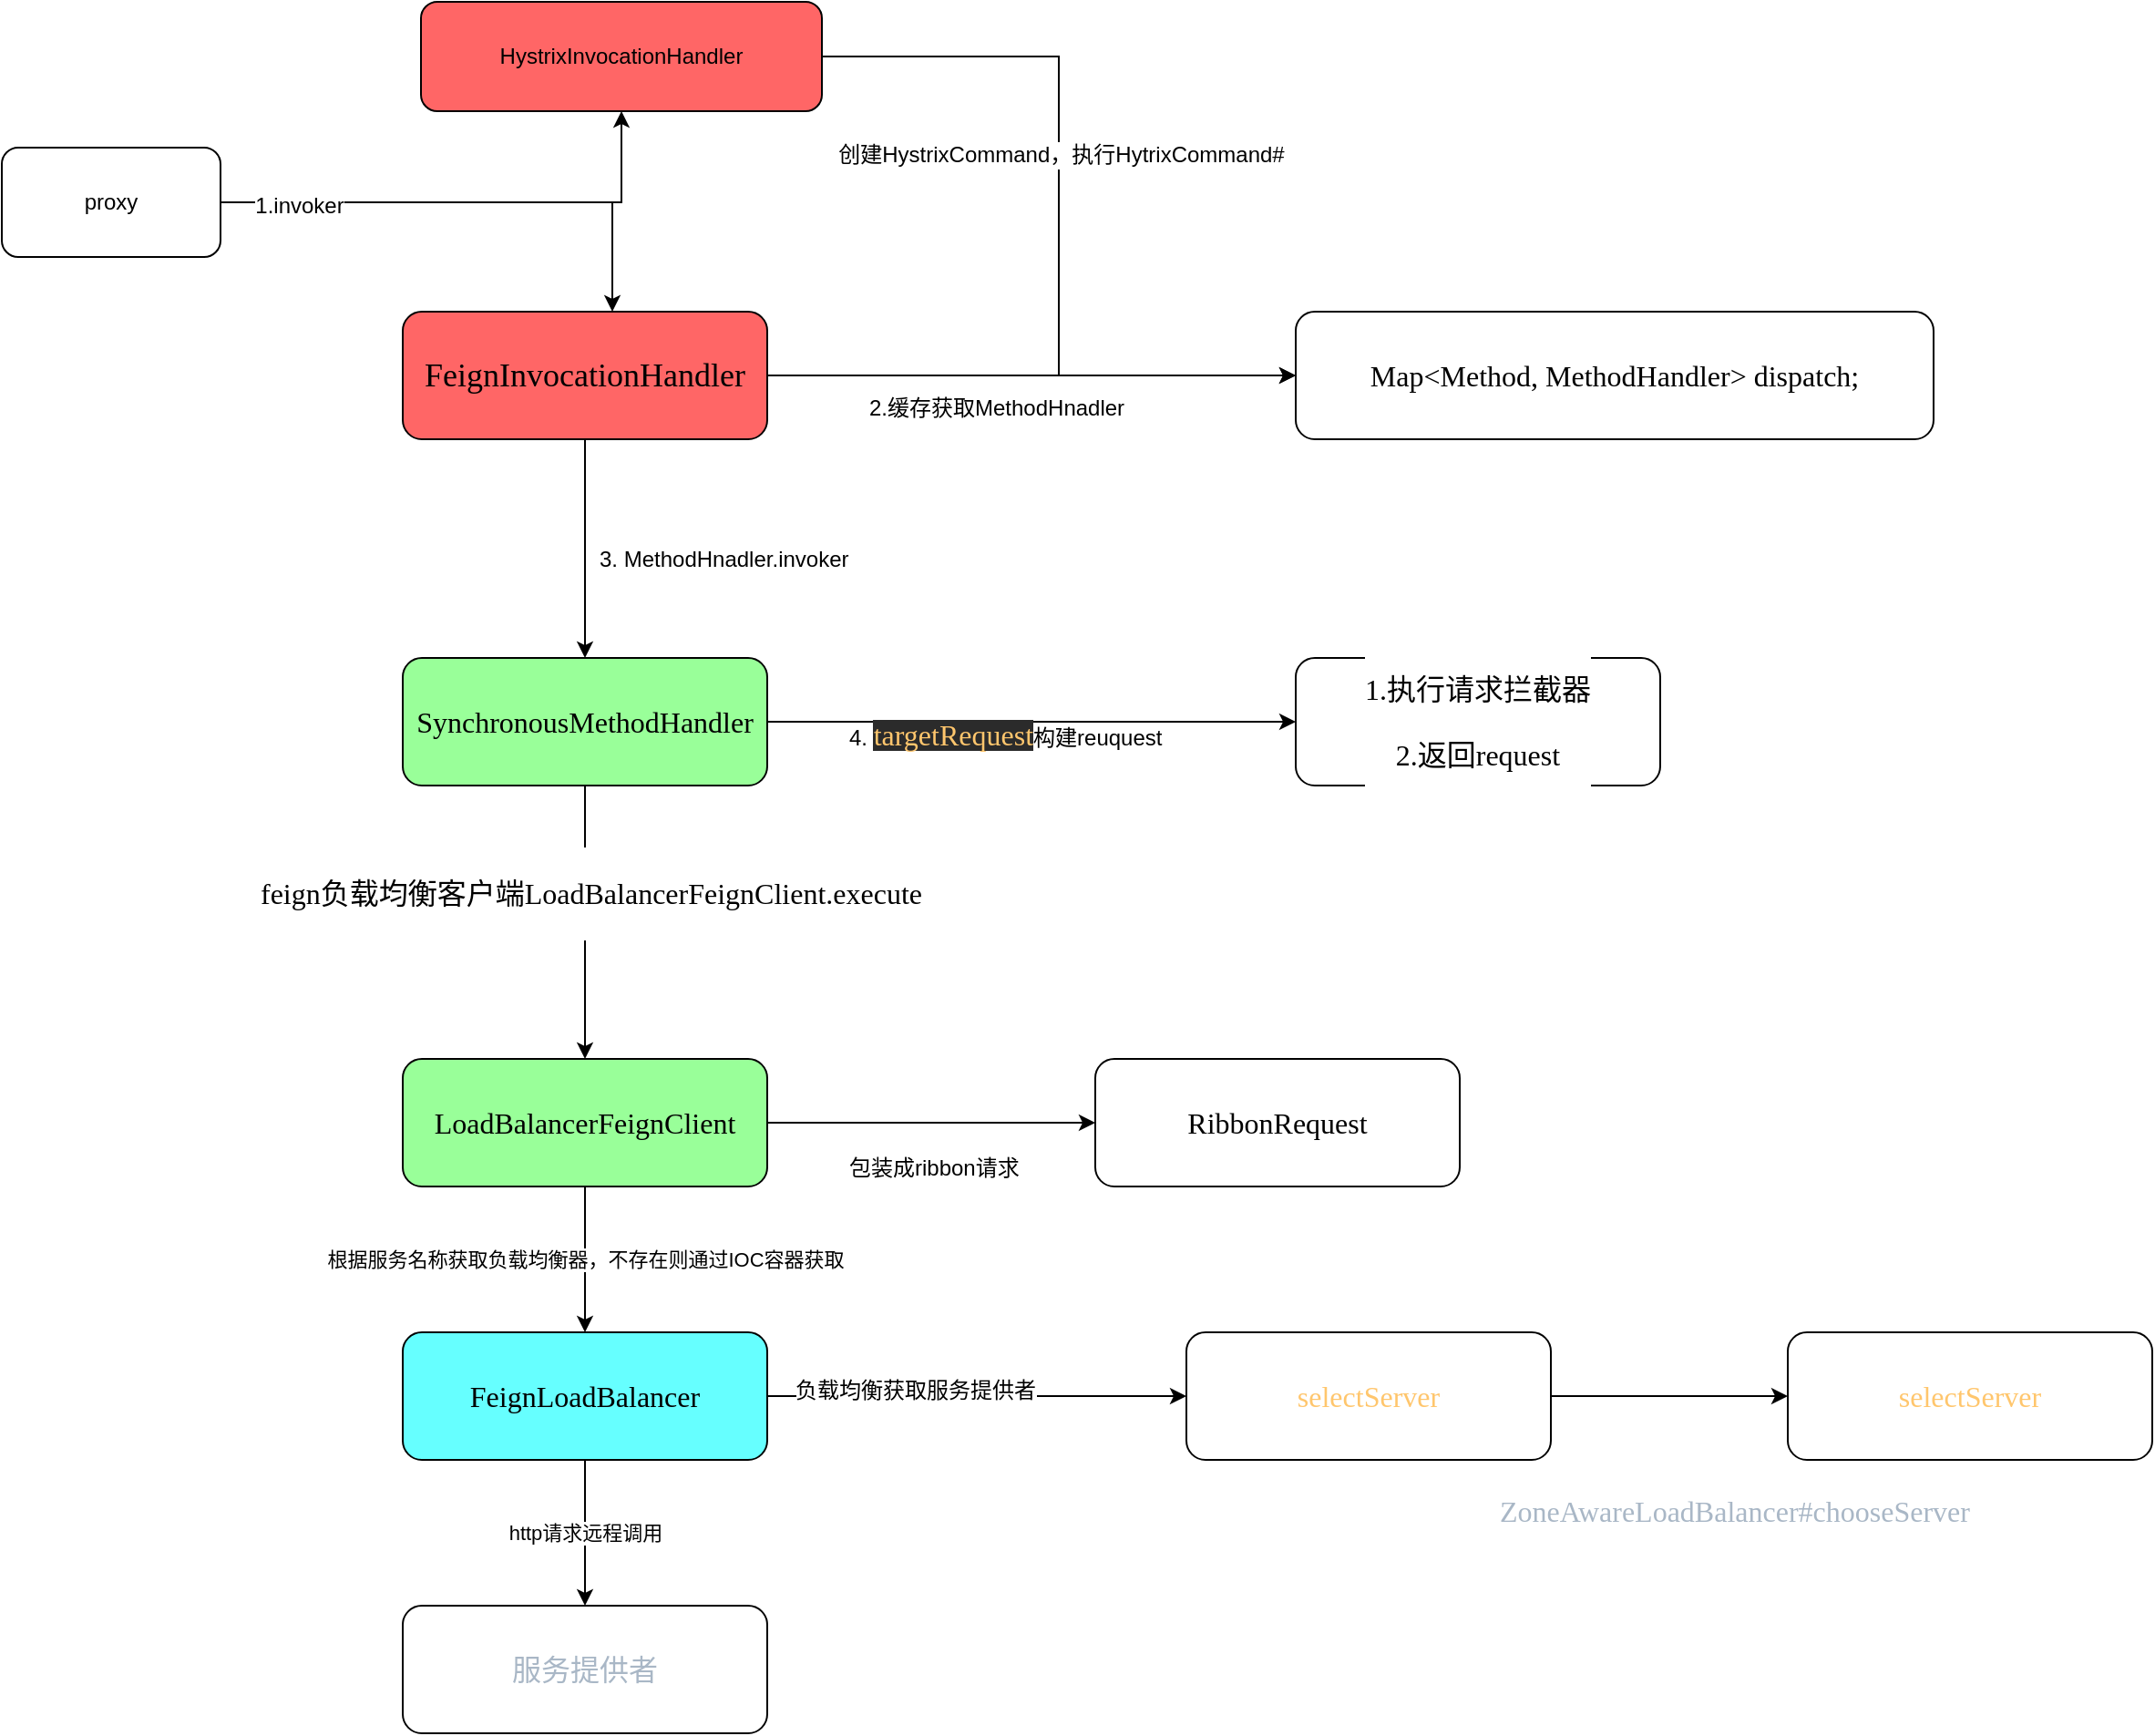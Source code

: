 <mxfile version="21.1.9" type="github">
  <diagram name="第 1 页" id="qn3Tn2SquWqW-UXo0Z5R">
    <mxGraphModel dx="1434" dy="796" grid="1" gridSize="10" guides="1" tooltips="1" connect="1" arrows="1" fold="1" page="1" pageScale="1" pageWidth="827" pageHeight="1169" math="0" shadow="0">
      <root>
        <mxCell id="0" />
        <mxCell id="1" parent="0" />
        <mxCell id="pDx7gOPHF9VMvQiZueu2-1" value="" style="edgeStyle=orthogonalEdgeStyle;rounded=0;orthogonalLoop=1;jettySize=auto;html=1;" edge="1" parent="1" source="pDx7gOPHF9VMvQiZueu2-5" target="pDx7gOPHF9VMvQiZueu2-8">
          <mxGeometry relative="1" as="geometry" />
        </mxCell>
        <mxCell id="pDx7gOPHF9VMvQiZueu2-2" style="edgeStyle=orthogonalEdgeStyle;rounded=0;orthogonalLoop=1;jettySize=auto;html=1;entryX=0.575;entryY=0;entryDx=0;entryDy=0;entryPerimeter=0;" edge="1" parent="1" source="pDx7gOPHF9VMvQiZueu2-5" target="pDx7gOPHF9VMvQiZueu2-11">
          <mxGeometry relative="1" as="geometry" />
        </mxCell>
        <mxCell id="pDx7gOPHF9VMvQiZueu2-3" value="in" style="text;html=1;resizable=0;points=[];align=center;verticalAlign=middle;labelBackgroundColor=#ffffff;" vertex="1" connectable="0" parent="pDx7gOPHF9VMvQiZueu2-2">
          <mxGeometry x="-0.635" y="-3" relative="1" as="geometry">
            <mxPoint as="offset" />
          </mxGeometry>
        </mxCell>
        <mxCell id="pDx7gOPHF9VMvQiZueu2-4" value="1.invoker" style="text;html=1;resizable=0;points=[];align=center;verticalAlign=middle;labelBackgroundColor=#ffffff;" vertex="1" connectable="0" parent="pDx7gOPHF9VMvQiZueu2-2">
          <mxGeometry x="-0.69" y="-2" relative="1" as="geometry">
            <mxPoint as="offset" />
          </mxGeometry>
        </mxCell>
        <mxCell id="pDx7gOPHF9VMvQiZueu2-5" value="proxy" style="rounded=1;whiteSpace=wrap;html=1;" vertex="1" parent="1">
          <mxGeometry x="50" y="300" width="120" height="60" as="geometry" />
        </mxCell>
        <mxCell id="pDx7gOPHF9VMvQiZueu2-6" style="edgeStyle=orthogonalEdgeStyle;rounded=0;orthogonalLoop=1;jettySize=auto;html=1;entryX=0;entryY=0.5;entryDx=0;entryDy=0;" edge="1" parent="1" source="pDx7gOPHF9VMvQiZueu2-8" target="pDx7gOPHF9VMvQiZueu2-30">
          <mxGeometry relative="1" as="geometry" />
        </mxCell>
        <mxCell id="pDx7gOPHF9VMvQiZueu2-7" value="创建HystrixCommand，执行HytrixCommand#" style="text;html=1;resizable=0;points=[];align=center;verticalAlign=middle;labelBackgroundColor=#ffffff;" vertex="1" connectable="0" parent="pDx7gOPHF9VMvQiZueu2-6">
          <mxGeometry x="-0.393" y="-52" relative="1" as="geometry">
            <mxPoint x="53" y="52" as="offset" />
          </mxGeometry>
        </mxCell>
        <mxCell id="pDx7gOPHF9VMvQiZueu2-8" value="HystrixInvocationHandler" style="rounded=1;whiteSpace=wrap;html=1;fillColor=#FF6666;" vertex="1" parent="1">
          <mxGeometry x="280" y="220" width="220" height="60" as="geometry" />
        </mxCell>
        <mxCell id="pDx7gOPHF9VMvQiZueu2-9" value="" style="edgeStyle=orthogonalEdgeStyle;rounded=0;orthogonalLoop=1;jettySize=auto;html=1;" edge="1" parent="1" source="pDx7gOPHF9VMvQiZueu2-11" target="pDx7gOPHF9VMvQiZueu2-30">
          <mxGeometry relative="1" as="geometry" />
        </mxCell>
        <mxCell id="pDx7gOPHF9VMvQiZueu2-10" value="" style="edgeStyle=orthogonalEdgeStyle;rounded=0;orthogonalLoop=1;jettySize=auto;html=1;" edge="1" parent="1" source="pDx7gOPHF9VMvQiZueu2-11" target="pDx7gOPHF9VMvQiZueu2-15">
          <mxGeometry relative="1" as="geometry" />
        </mxCell>
        <mxCell id="pDx7gOPHF9VMvQiZueu2-11" value="&lt;pre style=&quot;&quot;&gt;&lt;font style=&quot;&quot; face=&quot;consolas&quot;&gt;&lt;font style=&quot;font-size: 18px;&quot;&gt;FeignInvocationHandler&lt;/font&gt;&lt;span style=&quot;color: rgb(169, 183, 198); background-color: rgb(43, 43, 43); font-size: 12pt;&quot;&gt;&lt;br&gt;&lt;/span&gt;&lt;/font&gt;&lt;/pre&gt;" style="rounded=1;whiteSpace=wrap;html=1;fillColor=#FF6666;" vertex="1" parent="1">
          <mxGeometry x="270" y="390" width="200" height="70" as="geometry" />
        </mxCell>
        <mxCell id="pDx7gOPHF9VMvQiZueu2-12" value="" style="edgeStyle=orthogonalEdgeStyle;rounded=0;orthogonalLoop=1;jettySize=auto;html=1;" edge="1" parent="1" source="pDx7gOPHF9VMvQiZueu2-15" target="pDx7gOPHF9VMvQiZueu2-29">
          <mxGeometry relative="1" as="geometry" />
        </mxCell>
        <mxCell id="pDx7gOPHF9VMvQiZueu2-13" value="" style="edgeStyle=orthogonalEdgeStyle;rounded=0;orthogonalLoop=1;jettySize=auto;html=1;" edge="1" parent="1" source="pDx7gOPHF9VMvQiZueu2-15" target="pDx7gOPHF9VMvQiZueu2-18">
          <mxGeometry relative="1" as="geometry">
            <Array as="points">
              <mxPoint x="370" y="690" />
              <mxPoint x="370" y="690" />
            </Array>
          </mxGeometry>
        </mxCell>
        <mxCell id="pDx7gOPHF9VMvQiZueu2-14" value="&lt;pre style=&quot;font-family: consolas; font-size: 12pt;&quot;&gt;feign负载均衡客户端LoadBalancerFeignClient.execute &lt;/pre&gt;" style="text;html=1;resizable=0;points=[];align=center;verticalAlign=middle;labelBackgroundColor=#ffffff;" vertex="1" connectable="0" parent="pDx7gOPHF9VMvQiZueu2-13">
          <mxGeometry x="-0.213" y="5" relative="1" as="geometry">
            <mxPoint as="offset" />
          </mxGeometry>
        </mxCell>
        <mxCell id="pDx7gOPHF9VMvQiZueu2-15" value="&lt;pre style=&quot;&quot;&gt;&lt;pre style=&quot;font-family: consolas; font-size: 12pt;&quot;&gt;SynchronousMethodHandler&lt;/pre&gt;&lt;/pre&gt;" style="rounded=1;whiteSpace=wrap;html=1;fillColor=#99FF99;" vertex="1" parent="1">
          <mxGeometry x="270" y="580" width="200" height="70" as="geometry" />
        </mxCell>
        <mxCell id="pDx7gOPHF9VMvQiZueu2-16" value="" style="edgeStyle=orthogonalEdgeStyle;rounded=0;orthogonalLoop=1;jettySize=auto;html=1;" edge="1" parent="1" source="pDx7gOPHF9VMvQiZueu2-18" target="pDx7gOPHF9VMvQiZueu2-28">
          <mxGeometry relative="1" as="geometry">
            <Array as="points">
              <mxPoint x="550" y="835" />
              <mxPoint x="550" y="835" />
            </Array>
          </mxGeometry>
        </mxCell>
        <mxCell id="pDx7gOPHF9VMvQiZueu2-17" value="根据服务名称获取负载均衡器，不存在则通过IOC容器获取" style="edgeStyle=orthogonalEdgeStyle;rounded=0;orthogonalLoop=1;jettySize=auto;html=1;" edge="1" parent="1" source="pDx7gOPHF9VMvQiZueu2-18" target="pDx7gOPHF9VMvQiZueu2-23">
          <mxGeometry relative="1" as="geometry" />
        </mxCell>
        <mxCell id="pDx7gOPHF9VMvQiZueu2-18" value="&lt;pre style=&quot;&quot;&gt;&lt;pre style=&quot;font-family: consolas; font-size: 12pt;&quot;&gt;&lt;pre style=&quot;font-family: consolas; font-size: 12pt;&quot;&gt;LoadBalancerFeignClient&lt;/pre&gt;&lt;/pre&gt;&lt;/pre&gt;" style="rounded=1;whiteSpace=wrap;html=1;fillColor=#99FF99;" vertex="1" parent="1">
          <mxGeometry x="270" y="800" width="200" height="70" as="geometry" />
        </mxCell>
        <mxCell id="pDx7gOPHF9VMvQiZueu2-19" value="" style="edgeStyle=orthogonalEdgeStyle;rounded=0;orthogonalLoop=1;jettySize=auto;html=1;" edge="1" parent="1" source="pDx7gOPHF9VMvQiZueu2-23" target="pDx7gOPHF9VMvQiZueu2-26">
          <mxGeometry relative="1" as="geometry" />
        </mxCell>
        <mxCell id="pDx7gOPHF9VMvQiZueu2-20" value="&lt;pre style=&quot;background-color: #2b2b2b ; color: #a9b7c6 ; font-family: &amp;#34;consolas&amp;#34; ; font-size: 12.0pt&quot;&gt;&lt;br&gt;&lt;/pre&gt;" style="text;html=1;resizable=0;points=[];align=center;verticalAlign=middle;labelBackgroundColor=#ffffff;" vertex="1" connectable="0" parent="pDx7gOPHF9VMvQiZueu2-19">
          <mxGeometry x="-0.17" y="4" relative="1" as="geometry">
            <mxPoint as="offset" />
          </mxGeometry>
        </mxCell>
        <mxCell id="pDx7gOPHF9VMvQiZueu2-21" value="负载均衡获取服务提供者" style="text;html=1;resizable=0;points=[];align=center;verticalAlign=middle;labelBackgroundColor=#ffffff;" vertex="1" connectable="0" parent="pDx7gOPHF9VMvQiZueu2-19">
          <mxGeometry x="-0.3" y="3" relative="1" as="geometry">
            <mxPoint as="offset" />
          </mxGeometry>
        </mxCell>
        <mxCell id="pDx7gOPHF9VMvQiZueu2-22" value="http请求远程调用" style="edgeStyle=orthogonalEdgeStyle;rounded=0;orthogonalLoop=1;jettySize=auto;html=1;" edge="1" parent="1" source="pDx7gOPHF9VMvQiZueu2-23" target="pDx7gOPHF9VMvQiZueu2-24">
          <mxGeometry relative="1" as="geometry" />
        </mxCell>
        <mxCell id="pDx7gOPHF9VMvQiZueu2-23" value="&lt;pre style=&quot;&quot;&gt;&lt;pre style=&quot;font-family: consolas; font-size: 12pt;&quot;&gt;&lt;pre style=&quot;font-family: consolas; font-size: 12pt;&quot;&gt;&lt;pre style=&quot;font-family: consolas; font-size: 12pt;&quot;&gt;FeignLoadBalancer&lt;/pre&gt;&lt;/pre&gt;&lt;/pre&gt;&lt;/pre&gt;" style="rounded=1;whiteSpace=wrap;html=1;fillColor=#66FFFF;" vertex="1" parent="1">
          <mxGeometry x="270" y="950" width="200" height="70" as="geometry" />
        </mxCell>
        <mxCell id="pDx7gOPHF9VMvQiZueu2-24" value="&lt;pre style=&quot;&quot;&gt;&lt;pre style=&quot;color: rgb(169, 183, 198); font-family: consolas; font-size: 12pt;&quot;&gt;&lt;pre style=&quot;font-family: consolas; font-size: 12pt;&quot;&gt;&lt;pre style=&quot;font-family: consolas; font-size: 12pt;&quot;&gt;服务提供者&lt;/pre&gt;&lt;/pre&gt;&lt;/pre&gt;&lt;/pre&gt;" style="rounded=1;whiteSpace=wrap;html=1;" vertex="1" parent="1">
          <mxGeometry x="270" y="1100" width="200" height="70" as="geometry" />
        </mxCell>
        <mxCell id="pDx7gOPHF9VMvQiZueu2-25" value="" style="edgeStyle=orthogonalEdgeStyle;rounded=0;orthogonalLoop=1;jettySize=auto;html=1;" edge="1" parent="1" source="pDx7gOPHF9VMvQiZueu2-26" target="pDx7gOPHF9VMvQiZueu2-27">
          <mxGeometry relative="1" as="geometry" />
        </mxCell>
        <mxCell id="pDx7gOPHF9VMvQiZueu2-26" value="&lt;pre style=&quot;&quot;&gt;&lt;pre style=&quot;color: rgb(169, 183, 198); font-family: consolas; font-size: 12pt;&quot;&gt;&lt;pre style=&quot;font-family: consolas; font-size: 12pt;&quot;&gt;&lt;pre style=&quot;font-family: consolas; font-size: 12pt;&quot;&gt;&lt;pre style=&quot;font-family: consolas; font-size: 12pt;&quot;&gt;&lt;span style=&quot;color: rgb(255, 198, 109);&quot;&gt;selectServer&lt;/span&gt;&lt;/pre&gt;&lt;/pre&gt;&lt;/pre&gt;&lt;/pre&gt;&lt;/pre&gt;" style="rounded=1;whiteSpace=wrap;html=1;" vertex="1" parent="1">
          <mxGeometry x="700" y="950" width="200" height="70" as="geometry" />
        </mxCell>
        <mxCell id="pDx7gOPHF9VMvQiZueu2-27" value="&lt;pre style=&quot;&quot;&gt;&lt;pre style=&quot;color: rgb(169, 183, 198); font-family: consolas; font-size: 12pt;&quot;&gt;&lt;pre style=&quot;font-family: consolas; font-size: 12pt;&quot;&gt;&lt;pre style=&quot;font-family: consolas; font-size: 12pt;&quot;&gt;&lt;pre style=&quot;font-family: consolas; font-size: 12pt;&quot;&gt;&lt;span style=&quot;color: rgb(255, 198, 109);&quot;&gt;selectServer&lt;/span&gt;&lt;/pre&gt;&lt;/pre&gt;&lt;/pre&gt;&lt;/pre&gt;&lt;/pre&gt;" style="rounded=1;whiteSpace=wrap;html=1;" vertex="1" parent="1">
          <mxGeometry x="1030" y="950" width="200" height="70" as="geometry" />
        </mxCell>
        <mxCell id="pDx7gOPHF9VMvQiZueu2-28" value="&lt;pre style=&quot;&quot;&gt;&lt;pre style=&quot;font-family: consolas; font-size: 12pt;&quot;&gt;&lt;pre style=&quot;font-family: consolas; font-size: 12pt;&quot;&gt;&lt;pre style=&quot;font-family: consolas; font-size: 12pt;&quot;&gt;RibbonRequest&lt;/pre&gt;&lt;/pre&gt;&lt;/pre&gt;&lt;/pre&gt;" style="rounded=1;whiteSpace=wrap;html=1;" vertex="1" parent="1">
          <mxGeometry x="650" y="800" width="200" height="70" as="geometry" />
        </mxCell>
        <mxCell id="pDx7gOPHF9VMvQiZueu2-29" value="&lt;pre style=&quot;line-height: 120%;&quot;&gt;&lt;pre style=&quot;font-family: consolas; font-size: 12pt; line-height: 120%;&quot;&gt;&lt;span style=&quot;background-color: rgb(255, 255, 255);&quot;&gt;1.执行请求拦截器&lt;/span&gt;&lt;/pre&gt;&lt;pre style=&quot;font-family: consolas; font-size: 12pt; line-height: 120%;&quot;&gt;&lt;span style=&quot;background-color: rgb(255, 255, 255);&quot;&gt;2.返回request&lt;/span&gt;&lt;/pre&gt;&lt;/pre&gt;" style="rounded=1;whiteSpace=wrap;html=1;fillColor=#FFFFFF;fontColor=#000000;labelBackgroundColor=default;" vertex="1" parent="1">
          <mxGeometry x="760" y="580" width="200" height="70" as="geometry" />
        </mxCell>
        <mxCell id="pDx7gOPHF9VMvQiZueu2-30" value="&lt;pre style=&quot;&quot;&gt;&lt;pre style=&quot;&quot;&gt;&lt;font style=&quot;&quot; face=&quot;consolas&quot;&gt;&lt;span style=&quot;font-size: 16px;&quot;&gt;Map&amp;lt;Method, MethodHandler&amp;gt; dispatch;&lt;/span&gt;&lt;span style=&quot;color: rgb(169, 183, 198); background-color: rgb(43, 43, 43); font-size: 12pt;&quot;&gt;&lt;br&gt;&lt;/span&gt;&lt;/font&gt;&lt;/pre&gt;&lt;/pre&gt;" style="rounded=1;whiteSpace=wrap;html=1;" vertex="1" parent="1">
          <mxGeometry x="760" y="390" width="350" height="70" as="geometry" />
        </mxCell>
        <mxCell id="pDx7gOPHF9VMvQiZueu2-31" value="2.缓存获取MethodHnadler" style="text;html=1;resizable=0;points=[];autosize=1;align=left;verticalAlign=top;spacingTop=-4;" vertex="1" parent="1">
          <mxGeometry x="524" y="433" width="160" height="20" as="geometry" />
        </mxCell>
        <mxCell id="pDx7gOPHF9VMvQiZueu2-32" value="3. MethodHnadler.invoker" style="text;html=1;resizable=0;points=[];autosize=1;align=left;verticalAlign=top;spacingTop=-4;" vertex="1" parent="1">
          <mxGeometry x="376" y="516" width="150" height="20" as="geometry" />
        </mxCell>
        <mxCell id="pDx7gOPHF9VMvQiZueu2-33" value="4.&amp;nbsp;&lt;span style=&quot;color: rgb(255 , 198 , 109) ; background-color: rgb(43 , 43 , 43) ; font-family: &amp;#34;consolas&amp;#34; ; font-size: 12pt&quot;&gt;targetRequest&lt;/span&gt;&lt;span&gt;构建reuquest&lt;/span&gt;" style="text;html=1;resizable=0;points=[];autosize=1;align=left;verticalAlign=top;spacingTop=-4;" vertex="1" parent="1">
          <mxGeometry x="513" y="610" width="210" height="20" as="geometry" />
        </mxCell>
        <mxCell id="pDx7gOPHF9VMvQiZueu2-34" value="包装成ribbon请求" style="text;html=1;resizable=0;points=[];autosize=1;align=left;verticalAlign=top;spacingTop=-4;" vertex="1" parent="1">
          <mxGeometry x="513" y="850" width="110" height="20" as="geometry" />
        </mxCell>
        <mxCell id="pDx7gOPHF9VMvQiZueu2-35" value="&lt;pre style=&quot;color: rgb(169, 183, 198); font-family: consolas; font-size: 12pt;&quot;&gt;&lt;span style=&quot;font-family: consolas; font-size: 12pt; white-space: nowrap;&quot;&gt;ZoneAwareLoadBalancer&lt;/span&gt;#chooseServer&lt;/pre&gt;" style="text;html=1;resizable=0;points=[];autosize=1;align=left;verticalAlign=top;spacingTop=-4;" vertex="1" parent="1">
          <mxGeometry x="870" y="1020" width="320" height="60" as="geometry" />
        </mxCell>
      </root>
    </mxGraphModel>
  </diagram>
</mxfile>
